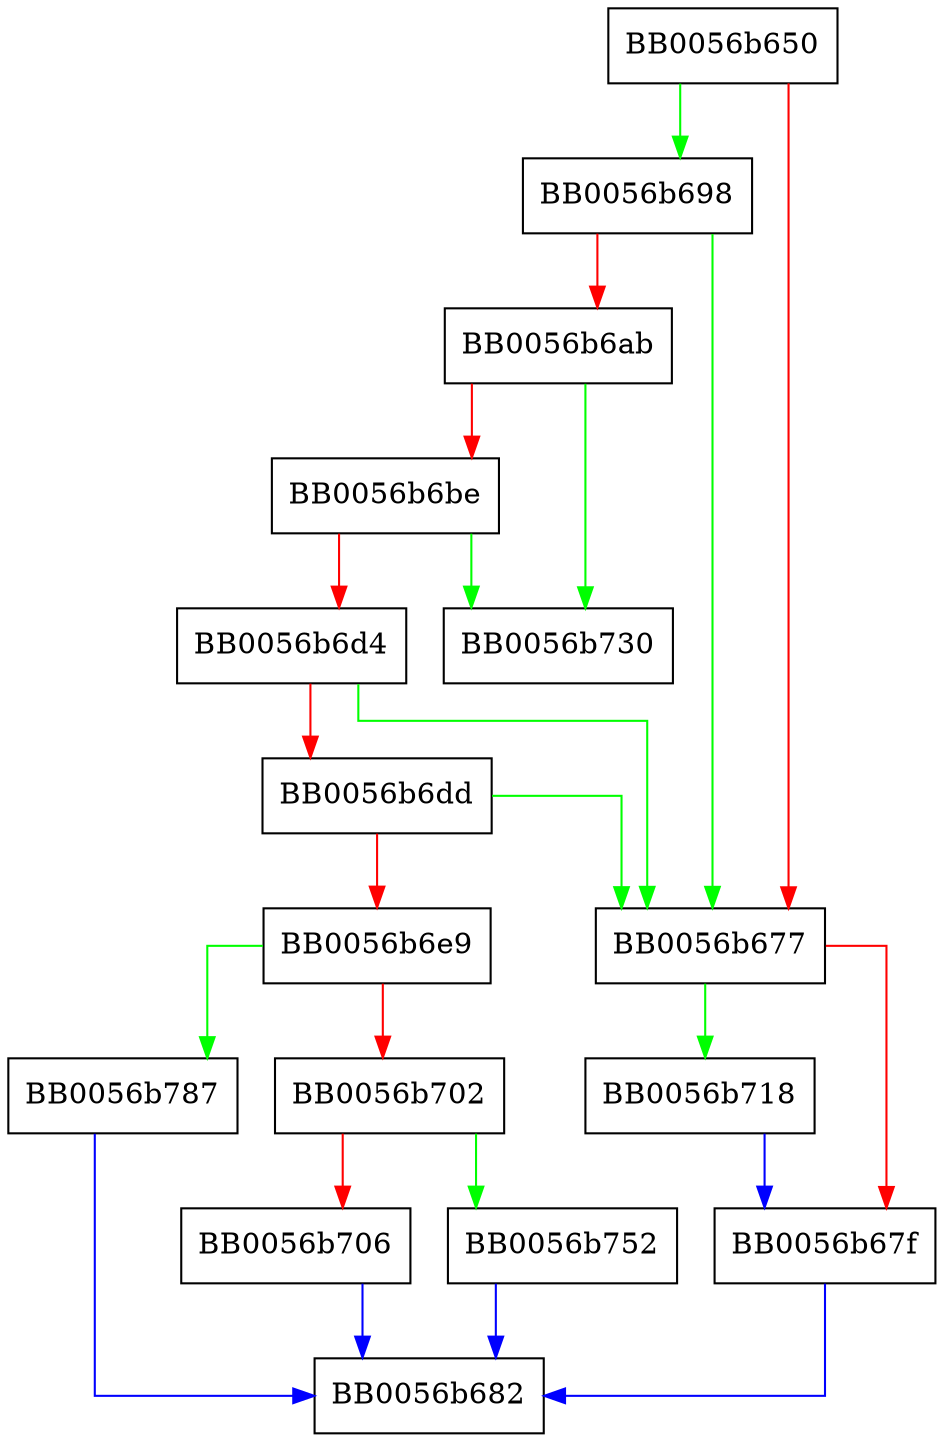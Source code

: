 digraph cms_sd_asn1_ctrl {
  node [shape="box"];
  graph [splines=ortho];
  BB0056b650 -> BB0056b698 [color="green"];
  BB0056b650 -> BB0056b677 [color="red"];
  BB0056b677 -> BB0056b718 [color="green"];
  BB0056b677 -> BB0056b67f [color="red"];
  BB0056b67f -> BB0056b682 [color="blue"];
  BB0056b698 -> BB0056b677 [color="green"];
  BB0056b698 -> BB0056b6ab [color="red"];
  BB0056b6ab -> BB0056b730 [color="green"];
  BB0056b6ab -> BB0056b6be [color="red"];
  BB0056b6be -> BB0056b730 [color="green"];
  BB0056b6be -> BB0056b6d4 [color="red"];
  BB0056b6d4 -> BB0056b677 [color="green"];
  BB0056b6d4 -> BB0056b6dd [color="red"];
  BB0056b6dd -> BB0056b677 [color="green"];
  BB0056b6dd -> BB0056b6e9 [color="red"];
  BB0056b6e9 -> BB0056b787 [color="green"];
  BB0056b6e9 -> BB0056b702 [color="red"];
  BB0056b702 -> BB0056b752 [color="green"];
  BB0056b702 -> BB0056b706 [color="red"];
  BB0056b706 -> BB0056b682 [color="blue"];
  BB0056b718 -> BB0056b67f [color="blue"];
  BB0056b752 -> BB0056b682 [color="blue"];
  BB0056b787 -> BB0056b682 [color="blue"];
}